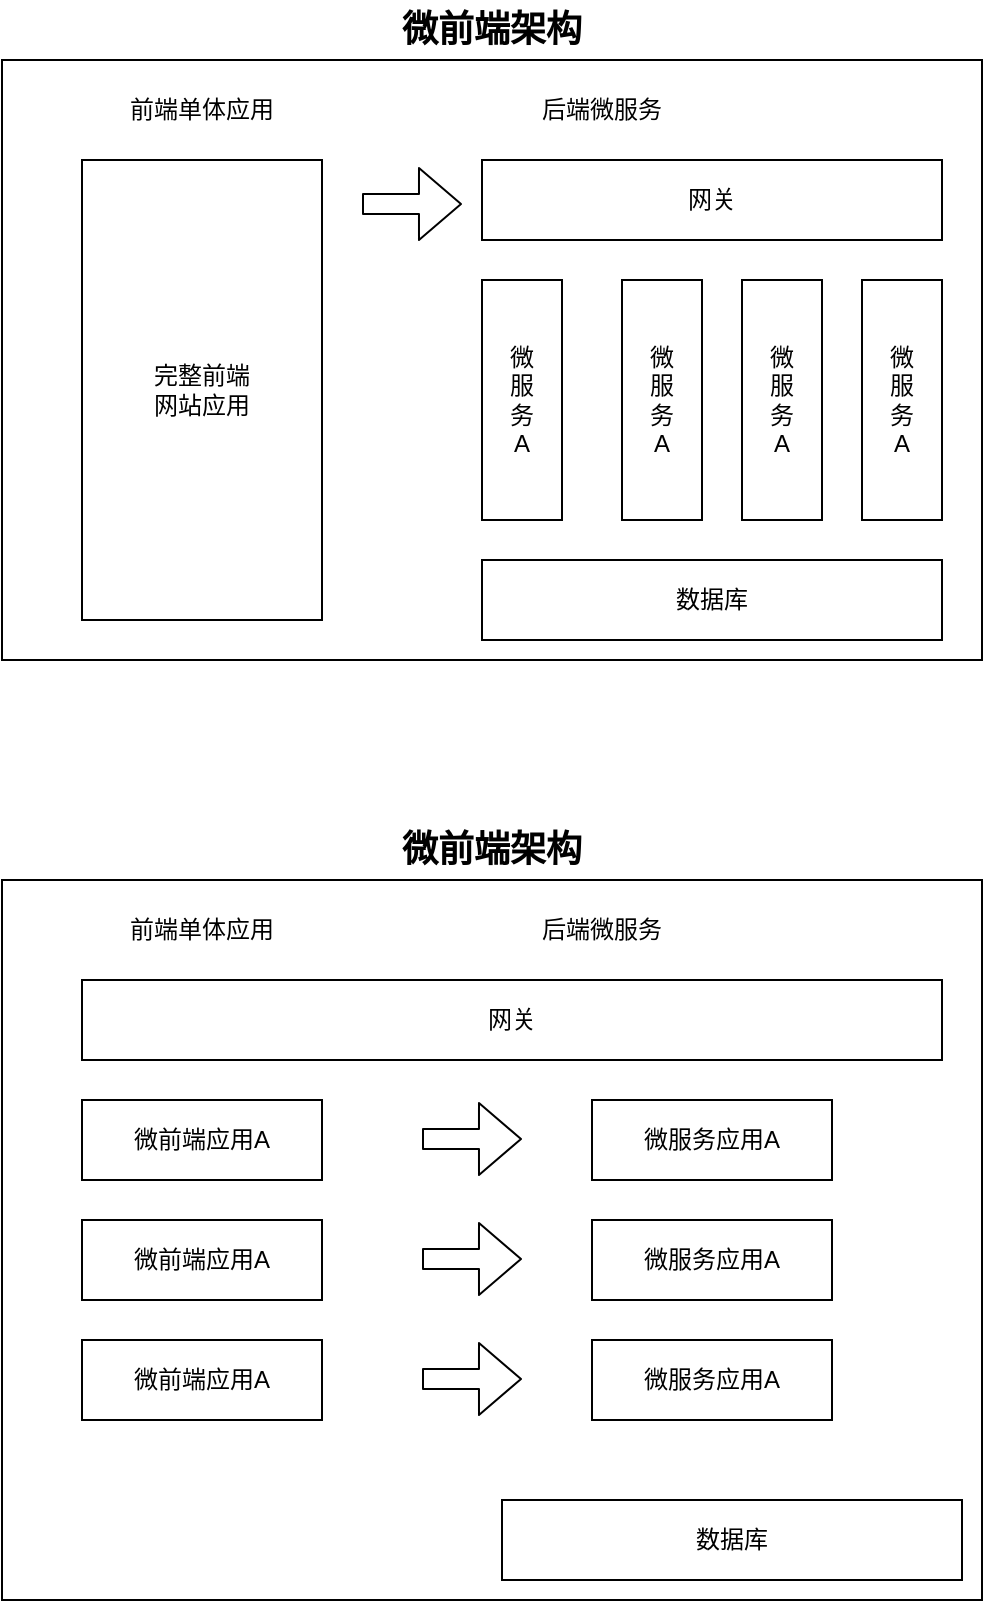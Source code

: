 <mxfile>
    <diagram id="C0SI9QhlAcR7aRD9a64C" name="第 1 页">
        <mxGraphModel dx="887" dy="428" grid="1" gridSize="10" guides="1" tooltips="1" connect="1" arrows="1" fold="1" page="1" pageScale="1" pageWidth="1200" pageHeight="1920" math="0" shadow="0">
            <root>
                <mxCell id="0"/>
                <mxCell id="1" parent="0"/>
                <mxCell id="3" value="" style="rounded=0;whiteSpace=wrap;html=1;" vertex="1" parent="1">
                    <mxGeometry x="60" y="90" width="490" height="300" as="geometry"/>
                </mxCell>
                <mxCell id="4" value="完整前端&lt;br&gt;网站应用" style="rounded=0;whiteSpace=wrap;html=1;" vertex="1" parent="1">
                    <mxGeometry x="100" y="140" width="120" height="230" as="geometry"/>
                </mxCell>
                <mxCell id="5" value="前端单体应用" style="text;html=1;strokeColor=none;fillColor=none;align=center;verticalAlign=middle;whiteSpace=wrap;rounded=0;" vertex="1" parent="1">
                    <mxGeometry x="120" y="100" width="80" height="30" as="geometry"/>
                </mxCell>
                <mxCell id="8" value="后端微服务" style="text;html=1;strokeColor=none;fillColor=none;align=center;verticalAlign=middle;whiteSpace=wrap;rounded=0;" vertex="1" parent="1">
                    <mxGeometry x="320" y="100" width="80" height="30" as="geometry"/>
                </mxCell>
                <mxCell id="9" value="网关" style="rounded=0;whiteSpace=wrap;html=1;" vertex="1" parent="1">
                    <mxGeometry x="300" y="140" width="230" height="40" as="geometry"/>
                </mxCell>
                <mxCell id="10" value="微&lt;br&gt;服&lt;br&gt;务&lt;br&gt;A" style="rounded=0;whiteSpace=wrap;html=1;" vertex="1" parent="1">
                    <mxGeometry x="300" y="200" width="40" height="120" as="geometry"/>
                </mxCell>
                <mxCell id="11" value="微&lt;br&gt;服&lt;br&gt;务&lt;br&gt;A" style="rounded=0;whiteSpace=wrap;html=1;" vertex="1" parent="1">
                    <mxGeometry x="370" y="200" width="40" height="120" as="geometry"/>
                </mxCell>
                <mxCell id="12" value="微&lt;br&gt;服&lt;br&gt;务&lt;br&gt;A" style="rounded=0;whiteSpace=wrap;html=1;" vertex="1" parent="1">
                    <mxGeometry x="430" y="200" width="40" height="120" as="geometry"/>
                </mxCell>
                <mxCell id="13" value="微&lt;br&gt;服&lt;br&gt;务&lt;br&gt;A" style="rounded=0;whiteSpace=wrap;html=1;" vertex="1" parent="1">
                    <mxGeometry x="490" y="200" width="40" height="120" as="geometry"/>
                </mxCell>
                <mxCell id="14" value="数据库" style="rounded=0;whiteSpace=wrap;html=1;" vertex="1" parent="1">
                    <mxGeometry x="300" y="340" width="230" height="40" as="geometry"/>
                </mxCell>
                <mxCell id="15" value="" style="shape=flexArrow;endArrow=classic;html=1;endWidth=25;endSize=6.67;" edge="1" parent="1">
                    <mxGeometry width="50" height="50" relative="1" as="geometry">
                        <mxPoint x="240" y="162" as="sourcePoint"/>
                        <mxPoint x="290" y="162" as="targetPoint"/>
                    </mxGeometry>
                </mxCell>
                <mxCell id="16" value="" style="rounded=0;whiteSpace=wrap;html=1;" vertex="1" parent="1">
                    <mxGeometry x="60" y="500" width="490" height="360" as="geometry"/>
                </mxCell>
                <mxCell id="17" value="微前端应用A" style="rounded=0;whiteSpace=wrap;html=1;" vertex="1" parent="1">
                    <mxGeometry x="100" y="610" width="120" height="40" as="geometry"/>
                </mxCell>
                <mxCell id="18" value="前端单体应用" style="text;html=1;strokeColor=none;fillColor=none;align=center;verticalAlign=middle;whiteSpace=wrap;rounded=0;" vertex="1" parent="1">
                    <mxGeometry x="120" y="510" width="80" height="30" as="geometry"/>
                </mxCell>
                <mxCell id="19" value="后端微服务" style="text;html=1;strokeColor=none;fillColor=none;align=center;verticalAlign=middle;whiteSpace=wrap;rounded=0;" vertex="1" parent="1">
                    <mxGeometry x="320" y="510" width="80" height="30" as="geometry"/>
                </mxCell>
                <mxCell id="20" value="网关" style="rounded=0;whiteSpace=wrap;html=1;" vertex="1" parent="1">
                    <mxGeometry x="100" y="550" width="430" height="40" as="geometry"/>
                </mxCell>
                <mxCell id="25" value="数据库" style="rounded=0;whiteSpace=wrap;html=1;" vertex="1" parent="1">
                    <mxGeometry x="310" y="810" width="230" height="40" as="geometry"/>
                </mxCell>
                <mxCell id="27" value="&lt;b&gt;&lt;font style=&quot;font-size: 18px;&quot;&gt;微前端架构&lt;/font&gt;&lt;/b&gt;" style="text;html=1;strokeColor=none;fillColor=none;align=center;verticalAlign=middle;whiteSpace=wrap;rounded=0;" vertex="1" parent="1">
                    <mxGeometry x="60" y="470" width="490" height="30" as="geometry"/>
                </mxCell>
                <mxCell id="28" value="&lt;b&gt;&lt;font style=&quot;font-size: 18px;&quot;&gt;微前端架构&lt;/font&gt;&lt;/b&gt;" style="text;html=1;strokeColor=none;fillColor=none;align=center;verticalAlign=middle;whiteSpace=wrap;rounded=0;" vertex="1" parent="1">
                    <mxGeometry x="60" y="60" width="490" height="30" as="geometry"/>
                </mxCell>
                <mxCell id="29" value="微前端应用A" style="rounded=0;whiteSpace=wrap;html=1;" vertex="1" parent="1">
                    <mxGeometry x="100" y="670" width="120" height="40" as="geometry"/>
                </mxCell>
                <mxCell id="30" value="微前端应用A" style="rounded=0;whiteSpace=wrap;html=1;" vertex="1" parent="1">
                    <mxGeometry x="100" y="730" width="120" height="40" as="geometry"/>
                </mxCell>
                <mxCell id="35" value="微服务应用A" style="rounded=0;whiteSpace=wrap;html=1;" vertex="1" parent="1">
                    <mxGeometry x="355" y="610" width="120" height="40" as="geometry"/>
                </mxCell>
                <mxCell id="38" value="微服务应用A" style="rounded=0;whiteSpace=wrap;html=1;" vertex="1" parent="1">
                    <mxGeometry x="355" y="670" width="120" height="40" as="geometry"/>
                </mxCell>
                <mxCell id="39" value="微服务应用A" style="rounded=0;whiteSpace=wrap;html=1;" vertex="1" parent="1">
                    <mxGeometry x="355" y="730" width="120" height="40" as="geometry"/>
                </mxCell>
                <mxCell id="40" value="" style="shape=flexArrow;endArrow=classic;html=1;endWidth=25;endSize=6.67;" edge="1" parent="1">
                    <mxGeometry width="50" height="50" relative="1" as="geometry">
                        <mxPoint x="270" y="629.5" as="sourcePoint"/>
                        <mxPoint x="320" y="629.5" as="targetPoint"/>
                    </mxGeometry>
                </mxCell>
                <mxCell id="41" value="" style="shape=flexArrow;endArrow=classic;html=1;endWidth=25;endSize=6.67;" edge="1" parent="1">
                    <mxGeometry width="50" height="50" relative="1" as="geometry">
                        <mxPoint x="270" y="689.5" as="sourcePoint"/>
                        <mxPoint x="320" y="689.5" as="targetPoint"/>
                    </mxGeometry>
                </mxCell>
                <mxCell id="42" value="" style="shape=flexArrow;endArrow=classic;html=1;endWidth=25;endSize=6.67;" edge="1" parent="1">
                    <mxGeometry width="50" height="50" relative="1" as="geometry">
                        <mxPoint x="270" y="749.5" as="sourcePoint"/>
                        <mxPoint x="320" y="749.5" as="targetPoint"/>
                    </mxGeometry>
                </mxCell>
            </root>
        </mxGraphModel>
    </diagram>
</mxfile>